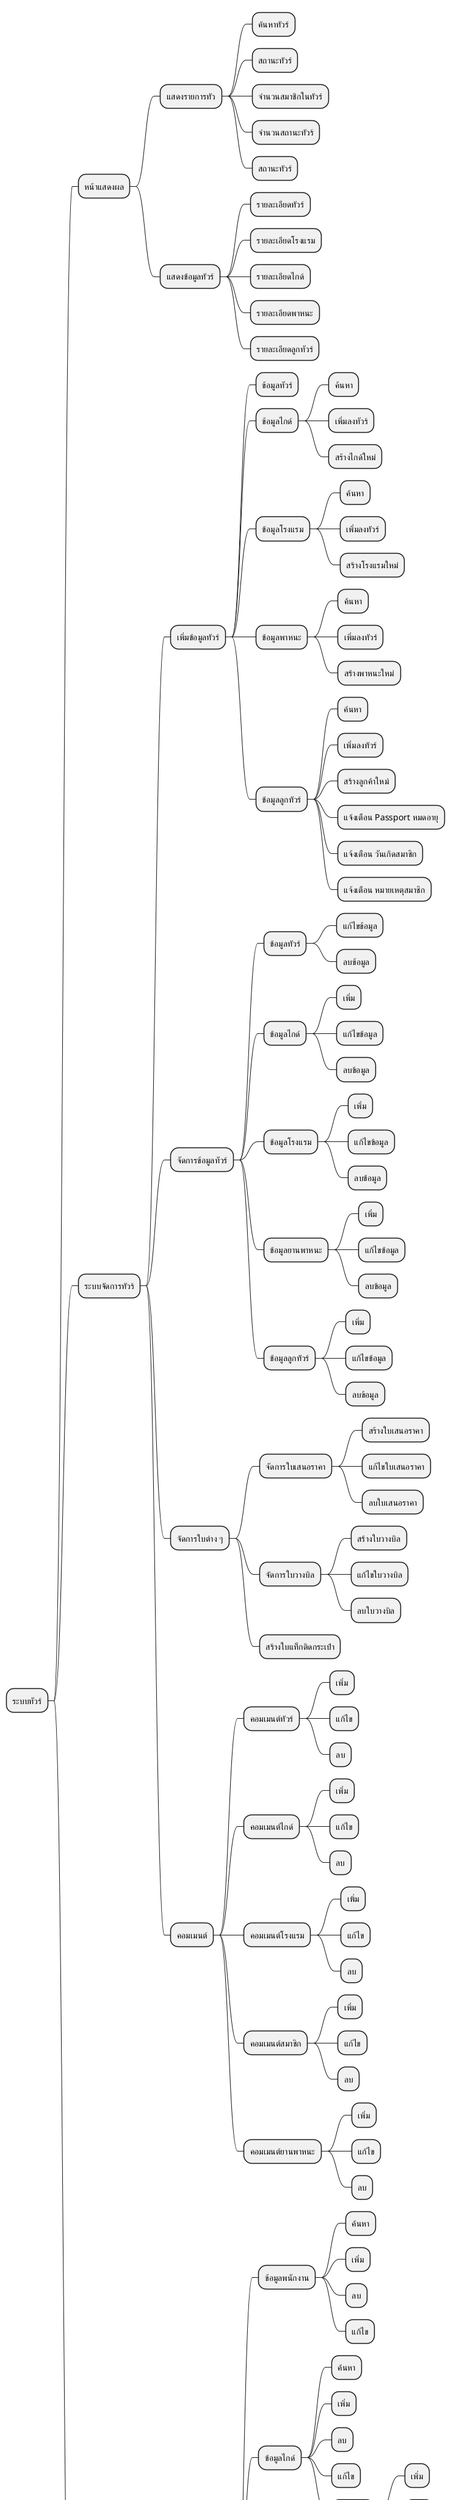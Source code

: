 @startmindmap
* ระบบทัวร์
** หน้าแสดงผล
*** แสดงรายการทัว
**** ค้นหาทัวร์
**** สถานะทัวร์
**** จำนวนสมาชิกในทัวร์
**** จำนวนสถานะทัวร์
**** สถานะทัวร์
*** แสดงข้อมูลทัวร์
**** รายละเอียดทัวร์
**** รายละเอียดโรงแรม
**** รายละเอียดไกด์
**** รายละเอียดพาหนะ
**** รายละเอียดลูกทัวร์
** ระบบจัดการทัวร์
*** เพิ่มข้อมูลทัวร์
**** ข้อมูลทัวร์
**** ข้อมูลไกด์
***** ค้นหา
***** เพิ่มลงทัวร์
***** สร้างไกด์ใหม่
**** ข้อมูลโรงแรม
***** ค้นหา
***** เพิ่มลงทัวร์
***** สร้างโรงแรมใหม่
**** ข้อมูลพาหนะ
***** ค้นหา
***** เพิ่มลงทัวร์
***** สร้างพาหนะใหม่
**** ข้อมูลลูกทัวร์
***** ค้นหา
***** เพิ่มลงทัวร์
***** สร้างลูกค้าใหม่
***** แจ้งเตือน Passport หมดอายุ
***** แจ้งเตือน วันเกิดสมาชิก
***** แจ้งเตือน หมายเหตุสมาชิก
*** จัดการข้อมูลทัวร์
**** ข้อมูลทัวร์
***** แก้ไขข้อมูล
***** ลบข้อมูล
**** ข้อมูลไกด์
***** เพิ่ม
***** แก้ไขข้อมูล
***** ลบข้อมูล
**** ข้อมูลโรงแรม
***** เพิ่ม
***** แก้ไขข้อมูล
***** ลบข้อมูล
**** ข้อมูลยานพาหนะ
***** เพิ่ม
***** แก้ไขข้อมูล
***** ลบข้อมูล
**** ข้อมูลลูกทัวร์
***** เพิ่ม
***** แก้ไขข้อมูล
***** ลบข้อมูล
*** จัดการใบต่าง ๆ
**** จัดการใบเสนอราคา
***** สร้างใบเสนอราคา
***** แก้ไขใบเสนอราคา
***** ลบใบเสนอราคา
**** จัดการใบวางบิล
***** สร้างใบวางบิล
***** แก้ไขใบวางบิล
***** ลบใบวางบิล
**** สร้างใบแท็กติดกระเป๋า
*** คอมเมนต์
**** คอมเมนต์ทัวร์
***** เพิ่ม
***** แก้ไข
***** ลบ
**** คอมเมนต์ไกด์
***** เพิ่ม
***** แก้ไข
***** ลบ
**** คอมเมนต์โรงแรม
***** เพิ่ม
***** แก้ไข
***** ลบ
**** คอมเมนต์สมาชิก
***** เพิ่ม
***** แก้ไข
***** ลบ
**** คอมเมนต์ยานพาหนะ
***** เพิ่ม
***** แก้ไข
***** ลบ
' ** จัดการข้อมูลบริษัทย์
' *** ข้อมูลพนักงาน
' *** จัดการข้อมูลเกี่ยวกับทัวร์
' **** ข้อมูลสมาชิกทัวร์
' **** ข้อมูลโรงแรม
' **** ข้อมูลพาหนะ
** การจัดการ
*** จัดการข้อมูลในระบบ
**** ข้อมูลพนักงาน
***** ค้นหา
***** เพิ่ม
***** ลบ
***** แก้ไข
**** ข้อมูลไกด์
***** ค้นหา
***** เพิ่ม
***** ลบ
***** แก้ไข
***** คอมเมนต์
****** เพิ่ม
****** แก้ไข
****** ลบ
**** ข้อมูลโรงแรม
***** ค้นหา
***** เพิ่ม
***** ลบ
***** แก้ไข
***** คอมเมนต์
****** เพิ่ม
****** แก้ไข
****** ลบ
**** ข้อมูลพาหนะ
***** ค้นหา
***** เพิ่ม
***** ลบ
***** แก้ไข
***** คอมเมนต์
****** เพิ่ม
****** แก้ไข
****** ลบ
**** ข้อมูลลูกทัวร์
***** ค้นหา
***** เพิ่ม
***** ลบ
***** แก้ไข
***** คอมเมนต์
****** เพิ่ม
****** แก้ไข
****** ลบ
*** รายงานรายรับรายจ่าย
**** ค้นหา
**** แสดงแบบรายวัน
**** แสดงแบบรายรายเดือน
**** แสดงแบบรายปี
**** แสดงแบบรายเดือนแบบวัน
@endmindmap

@startmindmap
* จัดการหลังบ้านโปรแกรมทัวร์
	** ระบบสมาชิก
		*** login
		*** ข้อมูลสมาชิก
	** ระบบทัวร์
		*** จัดการทัวร์
			**** รายการทัวร์
				***** ข้อมูลลูกทัวร์
				***** ข้อมูลไกด์
				***** ข้อมูลโรงแรม
				***** ข้อมูลพาหนะ
				***** ข้อมูลลูกทัวร์
                ***** ออก tag
			**** สร้างทัวร์
				***** เพิ่มข้อมูลลูกทัวร์				
				***** เพิ่มไกด์				
				***** เพิ่มโรงแรม							
				***** เพิ่มพาหนะ				
				***** เพิ่มลูกทัวร์				
			**** แก้ไขทัวร์
				***** แก้ไขทัวร์
				***** แก้ไขไกด์
				***** แก้ไขโรงแรม
				***** แก้ไขพาหนะ
				***** แก้ไขลูกทัวร์
			**** ลบทัวร์
				***** ลบทัวร์
				***** ลบไกด์			
				***** ลบไขโรงแรม
				***** ลบพาหนะ
				***** ลบลูกทัวร์	
			**** สถานะทัวร์
				***** กำลังรอ
				***** พร้อม
				***** จบทริป
			**** ค้นหาทัวร์
				***** ค้นหาทัวร์
				***** ค้นหาไกด์
				***** ค้นหาโรงแรม
				***** ค้นหาพาหนะ
				***** ค้นหาลูกทัวร์
		*** จัดการคอมแมน
				**** คอมแมนทัวร์
				**** คอมแมนไกด์
				**** คอมแมนโรงแรม
				**** คอมแมนพาหนะ
				**** คอมแมนลูกทัวร์
		*** จัดการแจ้งเตือน
				**** แจ้งเตือนพาสปอร์ต
	** ระบบการเงิน
		*** จัดการใบเบิกค่าใช้จ่าย
			**** ข้อมูลใบเบิกค่าใช้จ่าย
			**** สร้างใบเบิกค่าใช้จ่าย
			**** ออกใบเคลีย
				***** ข้อมูลใบเคลีย
				***** สร้างใบเคลีย
		*** จัดการใบเสนอราคา
			**** ข้อมูลใบเสนอราคา
			**** สร้างใบเสนอราคา
			**** ใบแจ้งหนี้/ใบกำกับภาษี
				***** ข้อมูลใบแจ้งหนี้/ใบกำกับภาษี
				***** สร้างใบแจ้งหนี้/ใบกำกับภาษี
		*** จัดการใบเสร็จรับเงิน
			**** ข้อมูลใบเสร็จรับเงิน
			**** สร้างใบเสร็จรับเงิน
	** รายงาน
        *** ข้อมูลทัวร์
        *** ข้อมูลการเงิน
		*** ข้อมูลสมาชิก
@endmindmap